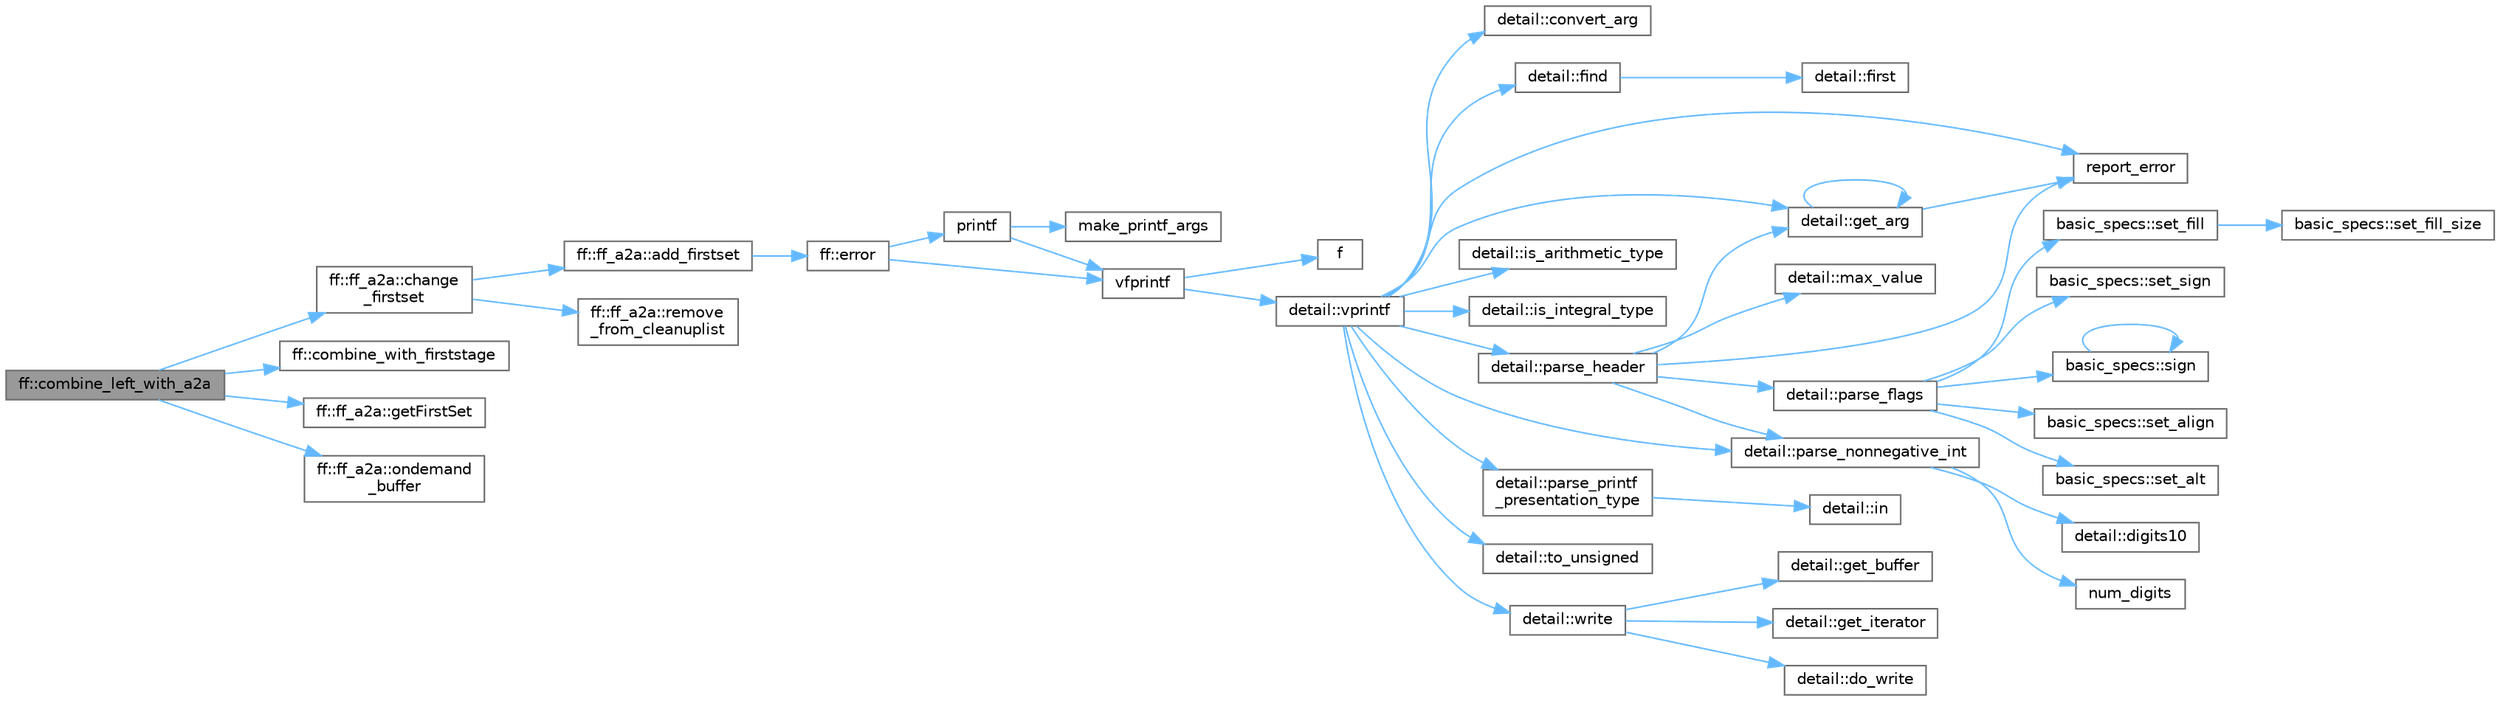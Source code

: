 digraph "ff::combine_left_with_a2a"
{
 // LATEX_PDF_SIZE
  bgcolor="transparent";
  edge [fontname=Helvetica,fontsize=10,labelfontname=Helvetica,labelfontsize=10];
  node [fontname=Helvetica,fontsize=10,shape=box,height=0.2,width=0.4];
  rankdir="LR";
  Node1 [id="Node000001",label="ff::combine_left_with_a2a",height=0.2,width=0.4,color="gray40", fillcolor="grey60", style="filled", fontcolor="black",tooltip=" "];
  Node1 -> Node2 [id="edge46_Node000001_Node000002",color="steelblue1",style="solid",tooltip=" "];
  Node2 [id="Node000002",label="ff::ff_a2a::change\l_firstset",height=0.2,width=0.4,color="grey40", fillcolor="white", style="filled",URL="$classff_1_1ff__a2a.html#afebc0d89567ef008a7e2473590f2c32b",tooltip=" "];
  Node2 -> Node3 [id="edge47_Node000002_Node000003",color="steelblue1",style="solid",tooltip=" "];
  Node3 [id="Node000003",label="ff::ff_a2a::add_firstset",height=0.2,width=0.4,color="grey40", fillcolor="white", style="filled",URL="$classff_1_1ff__a2a.html#aad8fb5f7aafd141da9b6fedfb5a24437",tooltip=" "];
  Node3 -> Node4 [id="edge48_Node000003_Node000004",color="steelblue1",style="solid",tooltip=" "];
  Node4 [id="Node000004",label="ff::error",height=0.2,width=0.4,color="grey40", fillcolor="white", style="filled",URL="$namespaceff.html#a27d926d29b55e019eba5b70672301d82",tooltip=" "];
  Node4 -> Node5 [id="edge49_Node000004_Node000005",color="steelblue1",style="solid",tooltip=" "];
  Node5 [id="Node000005",label="printf",height=0.2,width=0.4,color="grey40", fillcolor="white", style="filled",URL="$printf_8h.html#aee3ed3a831f25f07e7be3919fff2203a",tooltip=" "];
  Node5 -> Node6 [id="edge50_Node000005_Node000006",color="steelblue1",style="solid",tooltip=" "];
  Node6 [id="Node000006",label="make_printf_args",height=0.2,width=0.4,color="grey40", fillcolor="white", style="filled",URL="$printf_8h.html#a27dcc0efcda04388971dbea3c875f122",tooltip=" "];
  Node5 -> Node7 [id="edge51_Node000005_Node000007",color="steelblue1",style="solid",tooltip=" "];
  Node7 [id="Node000007",label="vfprintf",height=0.2,width=0.4,color="grey40", fillcolor="white", style="filled",URL="$printf_8h.html#abb30aad964fc771fb52cf3ad88649df2",tooltip=" "];
  Node7 -> Node8 [id="edge52_Node000007_Node000008",color="steelblue1",style="solid",tooltip=" "];
  Node8 [id="Node000008",label="f",height=0.2,width=0.4,color="grey40", fillcolor="white", style="filled",URL="$cxx11__tensor__map_8cpp.html#a7f507fea02198f6cb81c86640c7b1a4e",tooltip=" "];
  Node7 -> Node9 [id="edge53_Node000007_Node000009",color="steelblue1",style="solid",tooltip=" "];
  Node9 [id="Node000009",label="detail::vprintf",height=0.2,width=0.4,color="grey40", fillcolor="white", style="filled",URL="$namespacedetail.html#a1c8c2218e4c822aa8f743fb9c573717f",tooltip=" "];
  Node9 -> Node10 [id="edge54_Node000009_Node000010",color="steelblue1",style="solid",tooltip=" "];
  Node10 [id="Node000010",label="detail::convert_arg",height=0.2,width=0.4,color="grey40", fillcolor="white", style="filled",URL="$namespacedetail.html#a03c11572c9a664266d6925f327dec7f3",tooltip=" "];
  Node9 -> Node11 [id="edge55_Node000009_Node000011",color="steelblue1",style="solid",tooltip=" "];
  Node11 [id="Node000011",label="detail::find",height=0.2,width=0.4,color="grey40", fillcolor="white", style="filled",URL="$namespacedetail.html#a6b71952fab3dc32f3edb2c3e9811d8d9",tooltip=" "];
  Node11 -> Node12 [id="edge56_Node000011_Node000012",color="steelblue1",style="solid",tooltip=" "];
  Node12 [id="Node000012",label="detail::first",height=0.2,width=0.4,color="grey40", fillcolor="white", style="filled",URL="$namespacedetail.html#a02319a3deb124802b88b61f85987df5e",tooltip=" "];
  Node9 -> Node13 [id="edge57_Node000009_Node000013",color="steelblue1",style="solid",tooltip=" "];
  Node13 [id="Node000013",label="detail::get_arg",height=0.2,width=0.4,color="grey40", fillcolor="white", style="filled",URL="$namespacedetail.html#a342ef250e45bd09b2ef666b6fae1c355",tooltip=" "];
  Node13 -> Node13 [id="edge58_Node000013_Node000013",color="steelblue1",style="solid",tooltip=" "];
  Node13 -> Node14 [id="edge59_Node000013_Node000014",color="steelblue1",style="solid",tooltip=" "];
  Node14 [id="Node000014",label="report_error",height=0.2,width=0.4,color="grey40", fillcolor="white", style="filled",URL="$format-inl_8h.html#a5555893692b00b61b3886349332fd01f",tooltip=" "];
  Node9 -> Node15 [id="edge60_Node000009_Node000015",color="steelblue1",style="solid",tooltip=" "];
  Node15 [id="Node000015",label="detail::is_arithmetic_type",height=0.2,width=0.4,color="grey40", fillcolor="white", style="filled",URL="$namespacedetail.html#a802c50a56a3495fdab6020b375ba1389",tooltip=" "];
  Node9 -> Node16 [id="edge61_Node000009_Node000016",color="steelblue1",style="solid",tooltip=" "];
  Node16 [id="Node000016",label="detail::is_integral_type",height=0.2,width=0.4,color="grey40", fillcolor="white", style="filled",URL="$namespacedetail.html#a2a60f8d1bee41b803f43fc42b707b5d1",tooltip=" "];
  Node9 -> Node17 [id="edge62_Node000009_Node000017",color="steelblue1",style="solid",tooltip=" "];
  Node17 [id="Node000017",label="detail::parse_header",height=0.2,width=0.4,color="grey40", fillcolor="white", style="filled",URL="$namespacedetail.html#afc9d93e58b8edb8077f8bc8eee7f4035",tooltip=" "];
  Node17 -> Node13 [id="edge63_Node000017_Node000013",color="steelblue1",style="solid",tooltip=" "];
  Node17 -> Node18 [id="edge64_Node000017_Node000018",color="steelblue1",style="solid",tooltip=" "];
  Node18 [id="Node000018",label="detail::max_value",height=0.2,width=0.4,color="grey40", fillcolor="white", style="filled",URL="$namespacedetail.html#a45c2130c44ebe54179eafcee3cda2bfb",tooltip=" "];
  Node17 -> Node19 [id="edge65_Node000017_Node000019",color="steelblue1",style="solid",tooltip=" "];
  Node19 [id="Node000019",label="detail::parse_flags",height=0.2,width=0.4,color="grey40", fillcolor="white", style="filled",URL="$namespacedetail.html#a4213daed116a37e1767881da51238261",tooltip=" "];
  Node19 -> Node20 [id="edge66_Node000019_Node000020",color="steelblue1",style="solid",tooltip=" "];
  Node20 [id="Node000020",label="basic_specs::set_align",height=0.2,width=0.4,color="grey40", fillcolor="white", style="filled",URL="$classbasic__specs.html#ad73b6f854341aaabc744bf54e6ea6af6",tooltip=" "];
  Node19 -> Node21 [id="edge67_Node000019_Node000021",color="steelblue1",style="solid",tooltip=" "];
  Node21 [id="Node000021",label="basic_specs::set_alt",height=0.2,width=0.4,color="grey40", fillcolor="white", style="filled",URL="$classbasic__specs.html#a5f10314706a8a3d579f882f30d283b61",tooltip=" "];
  Node19 -> Node22 [id="edge68_Node000019_Node000022",color="steelblue1",style="solid",tooltip=" "];
  Node22 [id="Node000022",label="basic_specs::set_fill",height=0.2,width=0.4,color="grey40", fillcolor="white", style="filled",URL="$classbasic__specs.html#a1600987fb39fed5dfdac21b218061a9e",tooltip=" "];
  Node22 -> Node23 [id="edge69_Node000022_Node000023",color="steelblue1",style="solid",tooltip=" "];
  Node23 [id="Node000023",label="basic_specs::set_fill_size",height=0.2,width=0.4,color="grey40", fillcolor="white", style="filled",URL="$classbasic__specs.html#a4b36db5ad1e38169bd6653635d5e69cd",tooltip=" "];
  Node19 -> Node24 [id="edge70_Node000019_Node000024",color="steelblue1",style="solid",tooltip=" "];
  Node24 [id="Node000024",label="basic_specs::set_sign",height=0.2,width=0.4,color="grey40", fillcolor="white", style="filled",URL="$classbasic__specs.html#a7020ec66ba6918727e4102567c5c731a",tooltip=" "];
  Node19 -> Node25 [id="edge71_Node000019_Node000025",color="steelblue1",style="solid",tooltip=" "];
  Node25 [id="Node000025",label="basic_specs::sign",height=0.2,width=0.4,color="grey40", fillcolor="white", style="filled",URL="$classbasic__specs.html#a380e6ff33a8ae05e3ef479bf95696ad2",tooltip=" "];
  Node25 -> Node25 [id="edge72_Node000025_Node000025",color="steelblue1",style="solid",tooltip=" "];
  Node17 -> Node26 [id="edge73_Node000017_Node000026",color="steelblue1",style="solid",tooltip=" "];
  Node26 [id="Node000026",label="detail::parse_nonnegative_int",height=0.2,width=0.4,color="grey40", fillcolor="white", style="filled",URL="$namespacedetail.html#a338caba782225e115a9902d4d0835f5f",tooltip=" "];
  Node26 -> Node27 [id="edge74_Node000026_Node000027",color="steelblue1",style="solid",tooltip=" "];
  Node27 [id="Node000027",label="detail::digits10",height=0.2,width=0.4,color="grey40", fillcolor="white", style="filled",URL="$namespacedetail.html#a3a043db05db2d07deb2d98ba2d04b4eb",tooltip=" "];
  Node26 -> Node28 [id="edge75_Node000026_Node000028",color="steelblue1",style="solid",tooltip=" "];
  Node28 [id="Node000028",label="num_digits",height=0.2,width=0.4,color="grey40", fillcolor="white", style="filled",URL="$_sequence_8c.html#aa16e8c03d098498ad9c8839cf2c48044",tooltip=" "];
  Node17 -> Node14 [id="edge76_Node000017_Node000014",color="steelblue1",style="solid",tooltip=" "];
  Node9 -> Node26 [id="edge77_Node000009_Node000026",color="steelblue1",style="solid",tooltip=" "];
  Node9 -> Node29 [id="edge78_Node000009_Node000029",color="steelblue1",style="solid",tooltip=" "];
  Node29 [id="Node000029",label="detail::parse_printf\l_presentation_type",height=0.2,width=0.4,color="grey40", fillcolor="white", style="filled",URL="$namespacedetail.html#aa2cb095169b23e3a66260ad7078f44cc",tooltip=" "];
  Node29 -> Node30 [id="edge79_Node000029_Node000030",color="steelblue1",style="solid",tooltip=" "];
  Node30 [id="Node000030",label="detail::in",height=0.2,width=0.4,color="grey40", fillcolor="white", style="filled",URL="$namespacedetail.html#a52a5e2ed06c229dcf95ea5c46d48d05e",tooltip=" "];
  Node9 -> Node14 [id="edge80_Node000009_Node000014",color="steelblue1",style="solid",tooltip=" "];
  Node9 -> Node31 [id="edge81_Node000009_Node000031",color="steelblue1",style="solid",tooltip=" "];
  Node31 [id="Node000031",label="detail::to_unsigned",height=0.2,width=0.4,color="grey40", fillcolor="white", style="filled",URL="$namespacedetail.html#a4855e668246c731a97484efc329f2aac",tooltip=" "];
  Node9 -> Node32 [id="edge82_Node000009_Node000032",color="steelblue1",style="solid",tooltip=" "];
  Node32 [id="Node000032",label="detail::write",height=0.2,width=0.4,color="grey40", fillcolor="white", style="filled",URL="$namespacedetail.html#a29dacf26eedc9e3575fb57329a5ca0a3",tooltip=" "];
  Node32 -> Node33 [id="edge83_Node000032_Node000033",color="steelblue1",style="solid",tooltip=" "];
  Node33 [id="Node000033",label="detail::do_write",height=0.2,width=0.4,color="grey40", fillcolor="white", style="filled",URL="$namespacedetail.html#a5007cc441bd246a9096070c10d1ea683",tooltip=" "];
  Node32 -> Node34 [id="edge84_Node000032_Node000034",color="steelblue1",style="solid",tooltip=" "];
  Node34 [id="Node000034",label="detail::get_buffer",height=0.2,width=0.4,color="grey40", fillcolor="white", style="filled",URL="$namespacedetail.html#ad803bb19df422bc4c4f92d75c7564437",tooltip=" "];
  Node32 -> Node35 [id="edge85_Node000032_Node000035",color="steelblue1",style="solid",tooltip=" "];
  Node35 [id="Node000035",label="detail::get_iterator",height=0.2,width=0.4,color="grey40", fillcolor="white", style="filled",URL="$namespacedetail.html#a05e3e231207d3f28f83261c2e7ad2fe5",tooltip=" "];
  Node4 -> Node7 [id="edge86_Node000004_Node000007",color="steelblue1",style="solid",tooltip=" "];
  Node2 -> Node36 [id="edge87_Node000002_Node000036",color="steelblue1",style="solid",tooltip=" "];
  Node36 [id="Node000036",label="ff::ff_a2a::remove\l_from_cleanuplist",height=0.2,width=0.4,color="grey40", fillcolor="white", style="filled",URL="$classff_1_1ff__a2a.html#a891a7fa28280ca45bdb19a2221f96fd9",tooltip=" "];
  Node1 -> Node37 [id="edge88_Node000001_Node000037",color="steelblue1",style="solid",tooltip=" "];
  Node37 [id="Node000037",label="ff::combine_with_firststage",height=0.2,width=0.4,color="grey40", fillcolor="white", style="filled",URL="$namespaceff.html#ab8e8da086d0a6a576b49c261820857f9",tooltip=" "];
  Node1 -> Node38 [id="edge89_Node000001_Node000038",color="steelblue1",style="solid",tooltip=" "];
  Node38 [id="Node000038",label="ff::ff_a2a::getFirstSet",height=0.2,width=0.4,color="grey40", fillcolor="white", style="filled",URL="$classff_1_1ff__a2a.html#aab5b0ed53d04a6ae56fcc801f7f7ce7c",tooltip=" "];
  Node1 -> Node39 [id="edge90_Node000001_Node000039",color="steelblue1",style="solid",tooltip=" "];
  Node39 [id="Node000039",label="ff::ff_a2a::ondemand\l_buffer",height=0.2,width=0.4,color="grey40", fillcolor="white", style="filled",URL="$classff_1_1ff__a2a.html#a0e4f8c9472db17a1dd0c746cb4d342a9",tooltip=" "];
}
